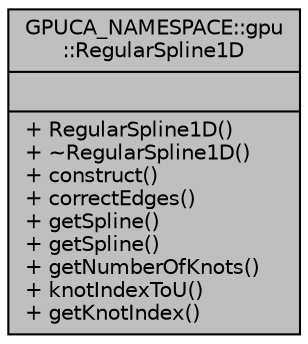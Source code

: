 digraph "GPUCA_NAMESPACE::gpu::RegularSpline1D"
{
 // INTERACTIVE_SVG=YES
  bgcolor="transparent";
  edge [fontname="Helvetica",fontsize="10",labelfontname="Helvetica",labelfontsize="10"];
  node [fontname="Helvetica",fontsize="10",shape=record];
  Node1 [label="{GPUCA_NAMESPACE::gpu\l::RegularSpline1D\n||+ RegularSpline1D()\l+ ~RegularSpline1D()\l+ construct()\l+ correctEdges()\l+ getSpline()\l+ getSpline()\l+ getNumberOfKnots()\l+ knotIndexToU()\l+ getKnotIndex()\l}",height=0.2,width=0.4,color="black", fillcolor="grey75", style="filled", fontcolor="black"];
}
